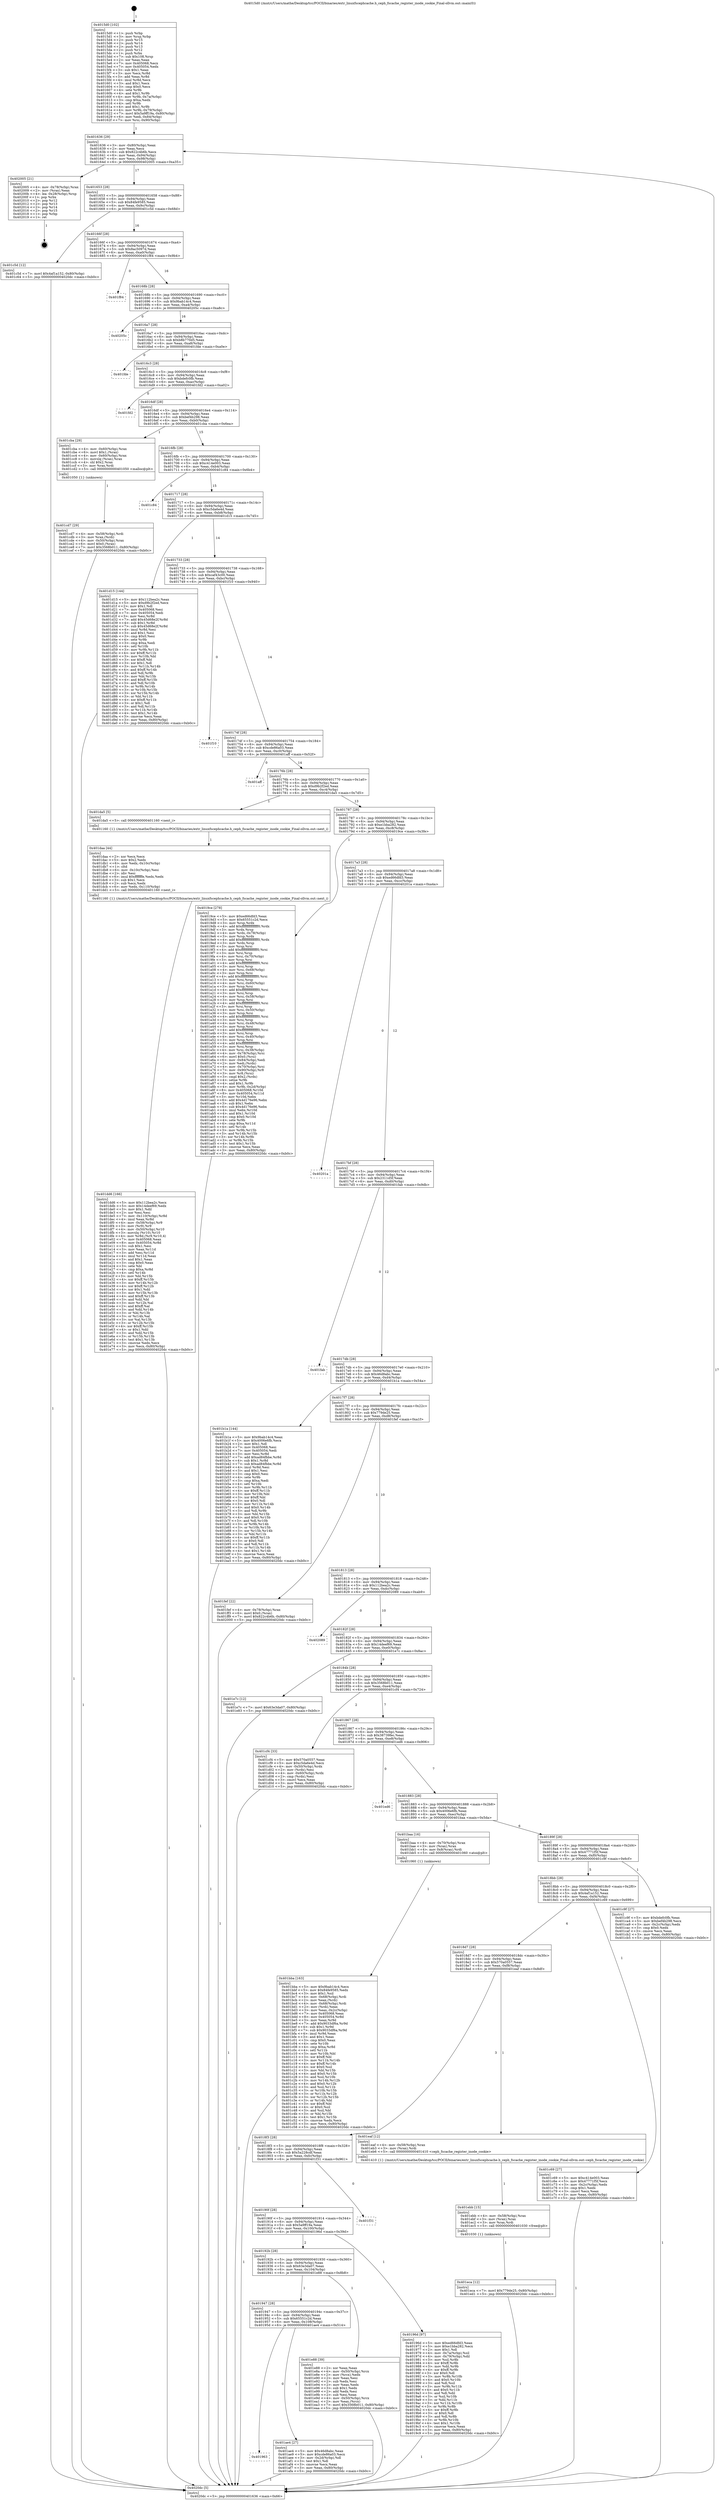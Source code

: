 digraph "0x4015d0" {
  label = "0x4015d0 (/mnt/c/Users/mathe/Desktop/tcc/POCII/binaries/extr_linuxfscephcache.h_ceph_fscache_register_inode_cookie_Final-ollvm.out::main(0))"
  labelloc = "t"
  node[shape=record]

  Entry [label="",width=0.3,height=0.3,shape=circle,fillcolor=black,style=filled]
  "0x401636" [label="{
     0x401636 [29]\l
     | [instrs]\l
     &nbsp;&nbsp;0x401636 \<+3\>: mov -0x80(%rbp),%eax\l
     &nbsp;&nbsp;0x401639 \<+2\>: mov %eax,%ecx\l
     &nbsp;&nbsp;0x40163b \<+6\>: sub $0x822c4b6b,%ecx\l
     &nbsp;&nbsp;0x401641 \<+6\>: mov %eax,-0x94(%rbp)\l
     &nbsp;&nbsp;0x401647 \<+6\>: mov %ecx,-0x98(%rbp)\l
     &nbsp;&nbsp;0x40164d \<+6\>: je 0000000000402005 \<main+0xa35\>\l
  }"]
  "0x402005" [label="{
     0x402005 [21]\l
     | [instrs]\l
     &nbsp;&nbsp;0x402005 \<+4\>: mov -0x78(%rbp),%rax\l
     &nbsp;&nbsp;0x402009 \<+2\>: mov (%rax),%eax\l
     &nbsp;&nbsp;0x40200b \<+4\>: lea -0x28(%rbp),%rsp\l
     &nbsp;&nbsp;0x40200f \<+1\>: pop %rbx\l
     &nbsp;&nbsp;0x402010 \<+2\>: pop %r12\l
     &nbsp;&nbsp;0x402012 \<+2\>: pop %r13\l
     &nbsp;&nbsp;0x402014 \<+2\>: pop %r14\l
     &nbsp;&nbsp;0x402016 \<+2\>: pop %r15\l
     &nbsp;&nbsp;0x402018 \<+1\>: pop %rbp\l
     &nbsp;&nbsp;0x402019 \<+1\>: ret\l
  }"]
  "0x401653" [label="{
     0x401653 [28]\l
     | [instrs]\l
     &nbsp;&nbsp;0x401653 \<+5\>: jmp 0000000000401658 \<main+0x88\>\l
     &nbsp;&nbsp;0x401658 \<+6\>: mov -0x94(%rbp),%eax\l
     &nbsp;&nbsp;0x40165e \<+5\>: sub $0x84fe9585,%eax\l
     &nbsp;&nbsp;0x401663 \<+6\>: mov %eax,-0x9c(%rbp)\l
     &nbsp;&nbsp;0x401669 \<+6\>: je 0000000000401c5d \<main+0x68d\>\l
  }"]
  Exit [label="",width=0.3,height=0.3,shape=circle,fillcolor=black,style=filled,peripheries=2]
  "0x401c5d" [label="{
     0x401c5d [12]\l
     | [instrs]\l
     &nbsp;&nbsp;0x401c5d \<+7\>: movl $0x4af1a152,-0x80(%rbp)\l
     &nbsp;&nbsp;0x401c64 \<+5\>: jmp 00000000004020dc \<main+0xb0c\>\l
  }"]
  "0x40166f" [label="{
     0x40166f [28]\l
     | [instrs]\l
     &nbsp;&nbsp;0x40166f \<+5\>: jmp 0000000000401674 \<main+0xa4\>\l
     &nbsp;&nbsp;0x401674 \<+6\>: mov -0x94(%rbp),%eax\l
     &nbsp;&nbsp;0x40167a \<+5\>: sub $0x8ac5097d,%eax\l
     &nbsp;&nbsp;0x40167f \<+6\>: mov %eax,-0xa0(%rbp)\l
     &nbsp;&nbsp;0x401685 \<+6\>: je 0000000000401f84 \<main+0x9b4\>\l
  }"]
  "0x401eca" [label="{
     0x401eca [12]\l
     | [instrs]\l
     &nbsp;&nbsp;0x401eca \<+7\>: movl $0x779de25,-0x80(%rbp)\l
     &nbsp;&nbsp;0x401ed1 \<+5\>: jmp 00000000004020dc \<main+0xb0c\>\l
  }"]
  "0x401f84" [label="{
     0x401f84\l
  }", style=dashed]
  "0x40168b" [label="{
     0x40168b [28]\l
     | [instrs]\l
     &nbsp;&nbsp;0x40168b \<+5\>: jmp 0000000000401690 \<main+0xc0\>\l
     &nbsp;&nbsp;0x401690 \<+6\>: mov -0x94(%rbp),%eax\l
     &nbsp;&nbsp;0x401696 \<+5\>: sub $0x9bab14c4,%eax\l
     &nbsp;&nbsp;0x40169b \<+6\>: mov %eax,-0xa4(%rbp)\l
     &nbsp;&nbsp;0x4016a1 \<+6\>: je 000000000040205c \<main+0xa8c\>\l
  }"]
  "0x401ebb" [label="{
     0x401ebb [15]\l
     | [instrs]\l
     &nbsp;&nbsp;0x401ebb \<+4\>: mov -0x58(%rbp),%rax\l
     &nbsp;&nbsp;0x401ebf \<+3\>: mov (%rax),%rax\l
     &nbsp;&nbsp;0x401ec2 \<+3\>: mov %rax,%rdi\l
     &nbsp;&nbsp;0x401ec5 \<+5\>: call 0000000000401030 \<free@plt\>\l
     | [calls]\l
     &nbsp;&nbsp;0x401030 \{1\} (unknown)\l
  }"]
  "0x40205c" [label="{
     0x40205c\l
  }", style=dashed]
  "0x4016a7" [label="{
     0x4016a7 [28]\l
     | [instrs]\l
     &nbsp;&nbsp;0x4016a7 \<+5\>: jmp 00000000004016ac \<main+0xdc\>\l
     &nbsp;&nbsp;0x4016ac \<+6\>: mov -0x94(%rbp),%eax\l
     &nbsp;&nbsp;0x4016b2 \<+5\>: sub $0xb8b770d5,%eax\l
     &nbsp;&nbsp;0x4016b7 \<+6\>: mov %eax,-0xa8(%rbp)\l
     &nbsp;&nbsp;0x4016bd \<+6\>: je 0000000000401fde \<main+0xa0e\>\l
  }"]
  "0x401dd6" [label="{
     0x401dd6 [166]\l
     | [instrs]\l
     &nbsp;&nbsp;0x401dd6 \<+5\>: mov $0x112bea2c,%ecx\l
     &nbsp;&nbsp;0x401ddb \<+5\>: mov $0x14deef69,%edx\l
     &nbsp;&nbsp;0x401de0 \<+3\>: mov $0x1,%dil\l
     &nbsp;&nbsp;0x401de3 \<+2\>: xor %esi,%esi\l
     &nbsp;&nbsp;0x401de5 \<+7\>: mov -0x110(%rbp),%r8d\l
     &nbsp;&nbsp;0x401dec \<+4\>: imul %eax,%r8d\l
     &nbsp;&nbsp;0x401df0 \<+4\>: mov -0x58(%rbp),%r9\l
     &nbsp;&nbsp;0x401df4 \<+3\>: mov (%r9),%r9\l
     &nbsp;&nbsp;0x401df7 \<+4\>: mov -0x50(%rbp),%r10\l
     &nbsp;&nbsp;0x401dfb \<+3\>: movslq (%r10),%r10\l
     &nbsp;&nbsp;0x401dfe \<+4\>: mov %r8d,(%r9,%r10,4)\l
     &nbsp;&nbsp;0x401e02 \<+7\>: mov 0x405068,%eax\l
     &nbsp;&nbsp;0x401e09 \<+8\>: mov 0x405054,%r8d\l
     &nbsp;&nbsp;0x401e11 \<+3\>: sub $0x1,%esi\l
     &nbsp;&nbsp;0x401e14 \<+3\>: mov %eax,%r11d\l
     &nbsp;&nbsp;0x401e17 \<+3\>: add %esi,%r11d\l
     &nbsp;&nbsp;0x401e1a \<+4\>: imul %r11d,%eax\l
     &nbsp;&nbsp;0x401e1e \<+3\>: and $0x1,%eax\l
     &nbsp;&nbsp;0x401e21 \<+3\>: cmp $0x0,%eax\l
     &nbsp;&nbsp;0x401e24 \<+3\>: sete %bl\l
     &nbsp;&nbsp;0x401e27 \<+4\>: cmp $0xa,%r8d\l
     &nbsp;&nbsp;0x401e2b \<+4\>: setl %r14b\l
     &nbsp;&nbsp;0x401e2f \<+3\>: mov %bl,%r15b\l
     &nbsp;&nbsp;0x401e32 \<+4\>: xor $0xff,%r15b\l
     &nbsp;&nbsp;0x401e36 \<+3\>: mov %r14b,%r12b\l
     &nbsp;&nbsp;0x401e39 \<+4\>: xor $0xff,%r12b\l
     &nbsp;&nbsp;0x401e3d \<+4\>: xor $0x1,%dil\l
     &nbsp;&nbsp;0x401e41 \<+3\>: mov %r15b,%r13b\l
     &nbsp;&nbsp;0x401e44 \<+4\>: and $0xff,%r13b\l
     &nbsp;&nbsp;0x401e48 \<+3\>: and %dil,%bl\l
     &nbsp;&nbsp;0x401e4b \<+3\>: mov %r12b,%al\l
     &nbsp;&nbsp;0x401e4e \<+2\>: and $0xff,%al\l
     &nbsp;&nbsp;0x401e50 \<+3\>: and %dil,%r14b\l
     &nbsp;&nbsp;0x401e53 \<+3\>: or %bl,%r13b\l
     &nbsp;&nbsp;0x401e56 \<+3\>: or %r14b,%al\l
     &nbsp;&nbsp;0x401e59 \<+3\>: xor %al,%r13b\l
     &nbsp;&nbsp;0x401e5c \<+3\>: or %r12b,%r15b\l
     &nbsp;&nbsp;0x401e5f \<+4\>: xor $0xff,%r15b\l
     &nbsp;&nbsp;0x401e63 \<+4\>: or $0x1,%dil\l
     &nbsp;&nbsp;0x401e67 \<+3\>: and %dil,%r15b\l
     &nbsp;&nbsp;0x401e6a \<+3\>: or %r15b,%r13b\l
     &nbsp;&nbsp;0x401e6d \<+4\>: test $0x1,%r13b\l
     &nbsp;&nbsp;0x401e71 \<+3\>: cmovne %edx,%ecx\l
     &nbsp;&nbsp;0x401e74 \<+3\>: mov %ecx,-0x80(%rbp)\l
     &nbsp;&nbsp;0x401e77 \<+5\>: jmp 00000000004020dc \<main+0xb0c\>\l
  }"]
  "0x401fde" [label="{
     0x401fde\l
  }", style=dashed]
  "0x4016c3" [label="{
     0x4016c3 [28]\l
     | [instrs]\l
     &nbsp;&nbsp;0x4016c3 \<+5\>: jmp 00000000004016c8 \<main+0xf8\>\l
     &nbsp;&nbsp;0x4016c8 \<+6\>: mov -0x94(%rbp),%eax\l
     &nbsp;&nbsp;0x4016ce \<+5\>: sub $0xbdefc0fb,%eax\l
     &nbsp;&nbsp;0x4016d3 \<+6\>: mov %eax,-0xac(%rbp)\l
     &nbsp;&nbsp;0x4016d9 \<+6\>: je 0000000000401fd2 \<main+0xa02\>\l
  }"]
  "0x401daa" [label="{
     0x401daa [44]\l
     | [instrs]\l
     &nbsp;&nbsp;0x401daa \<+2\>: xor %ecx,%ecx\l
     &nbsp;&nbsp;0x401dac \<+5\>: mov $0x2,%edx\l
     &nbsp;&nbsp;0x401db1 \<+6\>: mov %edx,-0x10c(%rbp)\l
     &nbsp;&nbsp;0x401db7 \<+1\>: cltd\l
     &nbsp;&nbsp;0x401db8 \<+6\>: mov -0x10c(%rbp),%esi\l
     &nbsp;&nbsp;0x401dbe \<+2\>: idiv %esi\l
     &nbsp;&nbsp;0x401dc0 \<+6\>: imul $0xfffffffe,%edx,%edx\l
     &nbsp;&nbsp;0x401dc6 \<+3\>: sub $0x1,%ecx\l
     &nbsp;&nbsp;0x401dc9 \<+2\>: sub %ecx,%edx\l
     &nbsp;&nbsp;0x401dcb \<+6\>: mov %edx,-0x110(%rbp)\l
     &nbsp;&nbsp;0x401dd1 \<+5\>: call 0000000000401160 \<next_i\>\l
     | [calls]\l
     &nbsp;&nbsp;0x401160 \{1\} (/mnt/c/Users/mathe/Desktop/tcc/POCII/binaries/extr_linuxfscephcache.h_ceph_fscache_register_inode_cookie_Final-ollvm.out::next_i)\l
  }"]
  "0x401fd2" [label="{
     0x401fd2\l
  }", style=dashed]
  "0x4016df" [label="{
     0x4016df [28]\l
     | [instrs]\l
     &nbsp;&nbsp;0x4016df \<+5\>: jmp 00000000004016e4 \<main+0x114\>\l
     &nbsp;&nbsp;0x4016e4 \<+6\>: mov -0x94(%rbp),%eax\l
     &nbsp;&nbsp;0x4016ea \<+5\>: sub $0xbef4b298,%eax\l
     &nbsp;&nbsp;0x4016ef \<+6\>: mov %eax,-0xb0(%rbp)\l
     &nbsp;&nbsp;0x4016f5 \<+6\>: je 0000000000401cba \<main+0x6ea\>\l
  }"]
  "0x401cd7" [label="{
     0x401cd7 [29]\l
     | [instrs]\l
     &nbsp;&nbsp;0x401cd7 \<+4\>: mov -0x58(%rbp),%rdi\l
     &nbsp;&nbsp;0x401cdb \<+3\>: mov %rax,(%rdi)\l
     &nbsp;&nbsp;0x401cde \<+4\>: mov -0x50(%rbp),%rax\l
     &nbsp;&nbsp;0x401ce2 \<+6\>: movl $0x0,(%rax)\l
     &nbsp;&nbsp;0x401ce8 \<+7\>: movl $0x3568b011,-0x80(%rbp)\l
     &nbsp;&nbsp;0x401cef \<+5\>: jmp 00000000004020dc \<main+0xb0c\>\l
  }"]
  "0x401cba" [label="{
     0x401cba [29]\l
     | [instrs]\l
     &nbsp;&nbsp;0x401cba \<+4\>: mov -0x60(%rbp),%rax\l
     &nbsp;&nbsp;0x401cbe \<+6\>: movl $0x1,(%rax)\l
     &nbsp;&nbsp;0x401cc4 \<+4\>: mov -0x60(%rbp),%rax\l
     &nbsp;&nbsp;0x401cc8 \<+3\>: movslq (%rax),%rax\l
     &nbsp;&nbsp;0x401ccb \<+4\>: shl $0x2,%rax\l
     &nbsp;&nbsp;0x401ccf \<+3\>: mov %rax,%rdi\l
     &nbsp;&nbsp;0x401cd2 \<+5\>: call 0000000000401050 \<malloc@plt\>\l
     | [calls]\l
     &nbsp;&nbsp;0x401050 \{1\} (unknown)\l
  }"]
  "0x4016fb" [label="{
     0x4016fb [28]\l
     | [instrs]\l
     &nbsp;&nbsp;0x4016fb \<+5\>: jmp 0000000000401700 \<main+0x130\>\l
     &nbsp;&nbsp;0x401700 \<+6\>: mov -0x94(%rbp),%eax\l
     &nbsp;&nbsp;0x401706 \<+5\>: sub $0xc414e003,%eax\l
     &nbsp;&nbsp;0x40170b \<+6\>: mov %eax,-0xb4(%rbp)\l
     &nbsp;&nbsp;0x401711 \<+6\>: je 0000000000401c84 \<main+0x6b4\>\l
  }"]
  "0x401bba" [label="{
     0x401bba [163]\l
     | [instrs]\l
     &nbsp;&nbsp;0x401bba \<+5\>: mov $0x9bab14c4,%ecx\l
     &nbsp;&nbsp;0x401bbf \<+5\>: mov $0x84fe9585,%edx\l
     &nbsp;&nbsp;0x401bc4 \<+3\>: mov $0x1,%sil\l
     &nbsp;&nbsp;0x401bc7 \<+4\>: mov -0x68(%rbp),%rdi\l
     &nbsp;&nbsp;0x401bcb \<+2\>: mov %eax,(%rdi)\l
     &nbsp;&nbsp;0x401bcd \<+4\>: mov -0x68(%rbp),%rdi\l
     &nbsp;&nbsp;0x401bd1 \<+2\>: mov (%rdi),%eax\l
     &nbsp;&nbsp;0x401bd3 \<+3\>: mov %eax,-0x2c(%rbp)\l
     &nbsp;&nbsp;0x401bd6 \<+7\>: mov 0x405068,%eax\l
     &nbsp;&nbsp;0x401bdd \<+8\>: mov 0x405054,%r8d\l
     &nbsp;&nbsp;0x401be5 \<+3\>: mov %eax,%r9d\l
     &nbsp;&nbsp;0x401be8 \<+7\>: add $0x9033df6a,%r9d\l
     &nbsp;&nbsp;0x401bef \<+4\>: sub $0x1,%r9d\l
     &nbsp;&nbsp;0x401bf3 \<+7\>: sub $0x9033df6a,%r9d\l
     &nbsp;&nbsp;0x401bfa \<+4\>: imul %r9d,%eax\l
     &nbsp;&nbsp;0x401bfe \<+3\>: and $0x1,%eax\l
     &nbsp;&nbsp;0x401c01 \<+3\>: cmp $0x0,%eax\l
     &nbsp;&nbsp;0x401c04 \<+4\>: sete %r10b\l
     &nbsp;&nbsp;0x401c08 \<+4\>: cmp $0xa,%r8d\l
     &nbsp;&nbsp;0x401c0c \<+4\>: setl %r11b\l
     &nbsp;&nbsp;0x401c10 \<+3\>: mov %r10b,%bl\l
     &nbsp;&nbsp;0x401c13 \<+3\>: xor $0xff,%bl\l
     &nbsp;&nbsp;0x401c16 \<+3\>: mov %r11b,%r14b\l
     &nbsp;&nbsp;0x401c19 \<+4\>: xor $0xff,%r14b\l
     &nbsp;&nbsp;0x401c1d \<+4\>: xor $0x0,%sil\l
     &nbsp;&nbsp;0x401c21 \<+3\>: mov %bl,%r15b\l
     &nbsp;&nbsp;0x401c24 \<+4\>: and $0x0,%r15b\l
     &nbsp;&nbsp;0x401c28 \<+3\>: and %sil,%r10b\l
     &nbsp;&nbsp;0x401c2b \<+3\>: mov %r14b,%r12b\l
     &nbsp;&nbsp;0x401c2e \<+4\>: and $0x0,%r12b\l
     &nbsp;&nbsp;0x401c32 \<+3\>: and %sil,%r11b\l
     &nbsp;&nbsp;0x401c35 \<+3\>: or %r10b,%r15b\l
     &nbsp;&nbsp;0x401c38 \<+3\>: or %r11b,%r12b\l
     &nbsp;&nbsp;0x401c3b \<+3\>: xor %r12b,%r15b\l
     &nbsp;&nbsp;0x401c3e \<+3\>: or %r14b,%bl\l
     &nbsp;&nbsp;0x401c41 \<+3\>: xor $0xff,%bl\l
     &nbsp;&nbsp;0x401c44 \<+4\>: or $0x0,%sil\l
     &nbsp;&nbsp;0x401c48 \<+3\>: and %sil,%bl\l
     &nbsp;&nbsp;0x401c4b \<+3\>: or %bl,%r15b\l
     &nbsp;&nbsp;0x401c4e \<+4\>: test $0x1,%r15b\l
     &nbsp;&nbsp;0x401c52 \<+3\>: cmovne %edx,%ecx\l
     &nbsp;&nbsp;0x401c55 \<+3\>: mov %ecx,-0x80(%rbp)\l
     &nbsp;&nbsp;0x401c58 \<+5\>: jmp 00000000004020dc \<main+0xb0c\>\l
  }"]
  "0x401c84" [label="{
     0x401c84\l
  }", style=dashed]
  "0x401717" [label="{
     0x401717 [28]\l
     | [instrs]\l
     &nbsp;&nbsp;0x401717 \<+5\>: jmp 000000000040171c \<main+0x14c\>\l
     &nbsp;&nbsp;0x40171c \<+6\>: mov -0x94(%rbp),%eax\l
     &nbsp;&nbsp;0x401722 \<+5\>: sub $0xc5da6e4d,%eax\l
     &nbsp;&nbsp;0x401727 \<+6\>: mov %eax,-0xb8(%rbp)\l
     &nbsp;&nbsp;0x40172d \<+6\>: je 0000000000401d15 \<main+0x745\>\l
  }"]
  "0x401963" [label="{
     0x401963\l
  }", style=dashed]
  "0x401d15" [label="{
     0x401d15 [144]\l
     | [instrs]\l
     &nbsp;&nbsp;0x401d15 \<+5\>: mov $0x112bea2c,%eax\l
     &nbsp;&nbsp;0x401d1a \<+5\>: mov $0xd9b2f2ed,%ecx\l
     &nbsp;&nbsp;0x401d1f \<+2\>: mov $0x1,%dl\l
     &nbsp;&nbsp;0x401d21 \<+7\>: mov 0x405068,%esi\l
     &nbsp;&nbsp;0x401d28 \<+7\>: mov 0x405054,%edi\l
     &nbsp;&nbsp;0x401d2f \<+3\>: mov %esi,%r8d\l
     &nbsp;&nbsp;0x401d32 \<+7\>: add $0x45d68e2f,%r8d\l
     &nbsp;&nbsp;0x401d39 \<+4\>: sub $0x1,%r8d\l
     &nbsp;&nbsp;0x401d3d \<+7\>: sub $0x45d68e2f,%r8d\l
     &nbsp;&nbsp;0x401d44 \<+4\>: imul %r8d,%esi\l
     &nbsp;&nbsp;0x401d48 \<+3\>: and $0x1,%esi\l
     &nbsp;&nbsp;0x401d4b \<+3\>: cmp $0x0,%esi\l
     &nbsp;&nbsp;0x401d4e \<+4\>: sete %r9b\l
     &nbsp;&nbsp;0x401d52 \<+3\>: cmp $0xa,%edi\l
     &nbsp;&nbsp;0x401d55 \<+4\>: setl %r10b\l
     &nbsp;&nbsp;0x401d59 \<+3\>: mov %r9b,%r11b\l
     &nbsp;&nbsp;0x401d5c \<+4\>: xor $0xff,%r11b\l
     &nbsp;&nbsp;0x401d60 \<+3\>: mov %r10b,%bl\l
     &nbsp;&nbsp;0x401d63 \<+3\>: xor $0xff,%bl\l
     &nbsp;&nbsp;0x401d66 \<+3\>: xor $0x1,%dl\l
     &nbsp;&nbsp;0x401d69 \<+3\>: mov %r11b,%r14b\l
     &nbsp;&nbsp;0x401d6c \<+4\>: and $0xff,%r14b\l
     &nbsp;&nbsp;0x401d70 \<+3\>: and %dl,%r9b\l
     &nbsp;&nbsp;0x401d73 \<+3\>: mov %bl,%r15b\l
     &nbsp;&nbsp;0x401d76 \<+4\>: and $0xff,%r15b\l
     &nbsp;&nbsp;0x401d7a \<+3\>: and %dl,%r10b\l
     &nbsp;&nbsp;0x401d7d \<+3\>: or %r9b,%r14b\l
     &nbsp;&nbsp;0x401d80 \<+3\>: or %r10b,%r15b\l
     &nbsp;&nbsp;0x401d83 \<+3\>: xor %r15b,%r14b\l
     &nbsp;&nbsp;0x401d86 \<+3\>: or %bl,%r11b\l
     &nbsp;&nbsp;0x401d89 \<+4\>: xor $0xff,%r11b\l
     &nbsp;&nbsp;0x401d8d \<+3\>: or $0x1,%dl\l
     &nbsp;&nbsp;0x401d90 \<+3\>: and %dl,%r11b\l
     &nbsp;&nbsp;0x401d93 \<+3\>: or %r11b,%r14b\l
     &nbsp;&nbsp;0x401d96 \<+4\>: test $0x1,%r14b\l
     &nbsp;&nbsp;0x401d9a \<+3\>: cmovne %ecx,%eax\l
     &nbsp;&nbsp;0x401d9d \<+3\>: mov %eax,-0x80(%rbp)\l
     &nbsp;&nbsp;0x401da0 \<+5\>: jmp 00000000004020dc \<main+0xb0c\>\l
  }"]
  "0x401733" [label="{
     0x401733 [28]\l
     | [instrs]\l
     &nbsp;&nbsp;0x401733 \<+5\>: jmp 0000000000401738 \<main+0x168\>\l
     &nbsp;&nbsp;0x401738 \<+6\>: mov -0x94(%rbp),%eax\l
     &nbsp;&nbsp;0x40173e \<+5\>: sub $0xcaf43c00,%eax\l
     &nbsp;&nbsp;0x401743 \<+6\>: mov %eax,-0xbc(%rbp)\l
     &nbsp;&nbsp;0x401749 \<+6\>: je 0000000000401f10 \<main+0x940\>\l
  }"]
  "0x401ae4" [label="{
     0x401ae4 [27]\l
     | [instrs]\l
     &nbsp;&nbsp;0x401ae4 \<+5\>: mov $0x46d8abc,%eax\l
     &nbsp;&nbsp;0x401ae9 \<+5\>: mov $0xcde86a03,%ecx\l
     &nbsp;&nbsp;0x401aee \<+3\>: mov -0x2d(%rbp),%dl\l
     &nbsp;&nbsp;0x401af1 \<+3\>: test $0x1,%dl\l
     &nbsp;&nbsp;0x401af4 \<+3\>: cmovne %ecx,%eax\l
     &nbsp;&nbsp;0x401af7 \<+3\>: mov %eax,-0x80(%rbp)\l
     &nbsp;&nbsp;0x401afa \<+5\>: jmp 00000000004020dc \<main+0xb0c\>\l
  }"]
  "0x401f10" [label="{
     0x401f10\l
  }", style=dashed]
  "0x40174f" [label="{
     0x40174f [28]\l
     | [instrs]\l
     &nbsp;&nbsp;0x40174f \<+5\>: jmp 0000000000401754 \<main+0x184\>\l
     &nbsp;&nbsp;0x401754 \<+6\>: mov -0x94(%rbp),%eax\l
     &nbsp;&nbsp;0x40175a \<+5\>: sub $0xcde86a03,%eax\l
     &nbsp;&nbsp;0x40175f \<+6\>: mov %eax,-0xc0(%rbp)\l
     &nbsp;&nbsp;0x401765 \<+6\>: je 0000000000401aff \<main+0x52f\>\l
  }"]
  "0x401947" [label="{
     0x401947 [28]\l
     | [instrs]\l
     &nbsp;&nbsp;0x401947 \<+5\>: jmp 000000000040194c \<main+0x37c\>\l
     &nbsp;&nbsp;0x40194c \<+6\>: mov -0x94(%rbp),%eax\l
     &nbsp;&nbsp;0x401952 \<+5\>: sub $0x65551c2d,%eax\l
     &nbsp;&nbsp;0x401957 \<+6\>: mov %eax,-0x108(%rbp)\l
     &nbsp;&nbsp;0x40195d \<+6\>: je 0000000000401ae4 \<main+0x514\>\l
  }"]
  "0x401aff" [label="{
     0x401aff\l
  }", style=dashed]
  "0x40176b" [label="{
     0x40176b [28]\l
     | [instrs]\l
     &nbsp;&nbsp;0x40176b \<+5\>: jmp 0000000000401770 \<main+0x1a0\>\l
     &nbsp;&nbsp;0x401770 \<+6\>: mov -0x94(%rbp),%eax\l
     &nbsp;&nbsp;0x401776 \<+5\>: sub $0xd9b2f2ed,%eax\l
     &nbsp;&nbsp;0x40177b \<+6\>: mov %eax,-0xc4(%rbp)\l
     &nbsp;&nbsp;0x401781 \<+6\>: je 0000000000401da5 \<main+0x7d5\>\l
  }"]
  "0x401e88" [label="{
     0x401e88 [39]\l
     | [instrs]\l
     &nbsp;&nbsp;0x401e88 \<+2\>: xor %eax,%eax\l
     &nbsp;&nbsp;0x401e8a \<+4\>: mov -0x50(%rbp),%rcx\l
     &nbsp;&nbsp;0x401e8e \<+2\>: mov (%rcx),%edx\l
     &nbsp;&nbsp;0x401e90 \<+2\>: mov %eax,%esi\l
     &nbsp;&nbsp;0x401e92 \<+2\>: sub %edx,%esi\l
     &nbsp;&nbsp;0x401e94 \<+2\>: mov %eax,%edx\l
     &nbsp;&nbsp;0x401e96 \<+3\>: sub $0x1,%edx\l
     &nbsp;&nbsp;0x401e99 \<+2\>: add %edx,%esi\l
     &nbsp;&nbsp;0x401e9b \<+2\>: sub %esi,%eax\l
     &nbsp;&nbsp;0x401e9d \<+4\>: mov -0x50(%rbp),%rcx\l
     &nbsp;&nbsp;0x401ea1 \<+2\>: mov %eax,(%rcx)\l
     &nbsp;&nbsp;0x401ea3 \<+7\>: movl $0x3568b011,-0x80(%rbp)\l
     &nbsp;&nbsp;0x401eaa \<+5\>: jmp 00000000004020dc \<main+0xb0c\>\l
  }"]
  "0x401da5" [label="{
     0x401da5 [5]\l
     | [instrs]\l
     &nbsp;&nbsp;0x401da5 \<+5\>: call 0000000000401160 \<next_i\>\l
     | [calls]\l
     &nbsp;&nbsp;0x401160 \{1\} (/mnt/c/Users/mathe/Desktop/tcc/POCII/binaries/extr_linuxfscephcache.h_ceph_fscache_register_inode_cookie_Final-ollvm.out::next_i)\l
  }"]
  "0x401787" [label="{
     0x401787 [28]\l
     | [instrs]\l
     &nbsp;&nbsp;0x401787 \<+5\>: jmp 000000000040178c \<main+0x1bc\>\l
     &nbsp;&nbsp;0x40178c \<+6\>: mov -0x94(%rbp),%eax\l
     &nbsp;&nbsp;0x401792 \<+5\>: sub $0xe1bba282,%eax\l
     &nbsp;&nbsp;0x401797 \<+6\>: mov %eax,-0xc8(%rbp)\l
     &nbsp;&nbsp;0x40179d \<+6\>: je 00000000004019ce \<main+0x3fe\>\l
  }"]
  "0x4015d0" [label="{
     0x4015d0 [102]\l
     | [instrs]\l
     &nbsp;&nbsp;0x4015d0 \<+1\>: push %rbp\l
     &nbsp;&nbsp;0x4015d1 \<+3\>: mov %rsp,%rbp\l
     &nbsp;&nbsp;0x4015d4 \<+2\>: push %r15\l
     &nbsp;&nbsp;0x4015d6 \<+2\>: push %r14\l
     &nbsp;&nbsp;0x4015d8 \<+2\>: push %r13\l
     &nbsp;&nbsp;0x4015da \<+2\>: push %r12\l
     &nbsp;&nbsp;0x4015dc \<+1\>: push %rbx\l
     &nbsp;&nbsp;0x4015dd \<+7\>: sub $0x108,%rsp\l
     &nbsp;&nbsp;0x4015e4 \<+2\>: xor %eax,%eax\l
     &nbsp;&nbsp;0x4015e6 \<+7\>: mov 0x405068,%ecx\l
     &nbsp;&nbsp;0x4015ed \<+7\>: mov 0x405054,%edx\l
     &nbsp;&nbsp;0x4015f4 \<+3\>: sub $0x1,%eax\l
     &nbsp;&nbsp;0x4015f7 \<+3\>: mov %ecx,%r8d\l
     &nbsp;&nbsp;0x4015fa \<+3\>: add %eax,%r8d\l
     &nbsp;&nbsp;0x4015fd \<+4\>: imul %r8d,%ecx\l
     &nbsp;&nbsp;0x401601 \<+3\>: and $0x1,%ecx\l
     &nbsp;&nbsp;0x401604 \<+3\>: cmp $0x0,%ecx\l
     &nbsp;&nbsp;0x401607 \<+4\>: sete %r9b\l
     &nbsp;&nbsp;0x40160b \<+4\>: and $0x1,%r9b\l
     &nbsp;&nbsp;0x40160f \<+4\>: mov %r9b,-0x7a(%rbp)\l
     &nbsp;&nbsp;0x401613 \<+3\>: cmp $0xa,%edx\l
     &nbsp;&nbsp;0x401616 \<+4\>: setl %r9b\l
     &nbsp;&nbsp;0x40161a \<+4\>: and $0x1,%r9b\l
     &nbsp;&nbsp;0x40161e \<+4\>: mov %r9b,-0x79(%rbp)\l
     &nbsp;&nbsp;0x401622 \<+7\>: movl $0x5a9ff19a,-0x80(%rbp)\l
     &nbsp;&nbsp;0x401629 \<+6\>: mov %edi,-0x84(%rbp)\l
     &nbsp;&nbsp;0x40162f \<+7\>: mov %rsi,-0x90(%rbp)\l
  }"]
  "0x4019ce" [label="{
     0x4019ce [278]\l
     | [instrs]\l
     &nbsp;&nbsp;0x4019ce \<+5\>: mov $0xed66dfd3,%eax\l
     &nbsp;&nbsp;0x4019d3 \<+5\>: mov $0x65551c2d,%ecx\l
     &nbsp;&nbsp;0x4019d8 \<+3\>: mov %rsp,%rdx\l
     &nbsp;&nbsp;0x4019db \<+4\>: add $0xfffffffffffffff0,%rdx\l
     &nbsp;&nbsp;0x4019df \<+3\>: mov %rdx,%rsp\l
     &nbsp;&nbsp;0x4019e2 \<+4\>: mov %rdx,-0x78(%rbp)\l
     &nbsp;&nbsp;0x4019e6 \<+3\>: mov %rsp,%rdx\l
     &nbsp;&nbsp;0x4019e9 \<+4\>: add $0xfffffffffffffff0,%rdx\l
     &nbsp;&nbsp;0x4019ed \<+3\>: mov %rdx,%rsp\l
     &nbsp;&nbsp;0x4019f0 \<+3\>: mov %rsp,%rsi\l
     &nbsp;&nbsp;0x4019f3 \<+4\>: add $0xfffffffffffffff0,%rsi\l
     &nbsp;&nbsp;0x4019f7 \<+3\>: mov %rsi,%rsp\l
     &nbsp;&nbsp;0x4019fa \<+4\>: mov %rsi,-0x70(%rbp)\l
     &nbsp;&nbsp;0x4019fe \<+3\>: mov %rsp,%rsi\l
     &nbsp;&nbsp;0x401a01 \<+4\>: add $0xfffffffffffffff0,%rsi\l
     &nbsp;&nbsp;0x401a05 \<+3\>: mov %rsi,%rsp\l
     &nbsp;&nbsp;0x401a08 \<+4\>: mov %rsi,-0x68(%rbp)\l
     &nbsp;&nbsp;0x401a0c \<+3\>: mov %rsp,%rsi\l
     &nbsp;&nbsp;0x401a0f \<+4\>: add $0xfffffffffffffff0,%rsi\l
     &nbsp;&nbsp;0x401a13 \<+3\>: mov %rsi,%rsp\l
     &nbsp;&nbsp;0x401a16 \<+4\>: mov %rsi,-0x60(%rbp)\l
     &nbsp;&nbsp;0x401a1a \<+3\>: mov %rsp,%rsi\l
     &nbsp;&nbsp;0x401a1d \<+4\>: add $0xfffffffffffffff0,%rsi\l
     &nbsp;&nbsp;0x401a21 \<+3\>: mov %rsi,%rsp\l
     &nbsp;&nbsp;0x401a24 \<+4\>: mov %rsi,-0x58(%rbp)\l
     &nbsp;&nbsp;0x401a28 \<+3\>: mov %rsp,%rsi\l
     &nbsp;&nbsp;0x401a2b \<+4\>: add $0xfffffffffffffff0,%rsi\l
     &nbsp;&nbsp;0x401a2f \<+3\>: mov %rsi,%rsp\l
     &nbsp;&nbsp;0x401a32 \<+4\>: mov %rsi,-0x50(%rbp)\l
     &nbsp;&nbsp;0x401a36 \<+3\>: mov %rsp,%rsi\l
     &nbsp;&nbsp;0x401a39 \<+4\>: add $0xfffffffffffffff0,%rsi\l
     &nbsp;&nbsp;0x401a3d \<+3\>: mov %rsi,%rsp\l
     &nbsp;&nbsp;0x401a40 \<+4\>: mov %rsi,-0x48(%rbp)\l
     &nbsp;&nbsp;0x401a44 \<+3\>: mov %rsp,%rsi\l
     &nbsp;&nbsp;0x401a47 \<+4\>: add $0xfffffffffffffff0,%rsi\l
     &nbsp;&nbsp;0x401a4b \<+3\>: mov %rsi,%rsp\l
     &nbsp;&nbsp;0x401a4e \<+4\>: mov %rsi,-0x40(%rbp)\l
     &nbsp;&nbsp;0x401a52 \<+3\>: mov %rsp,%rsi\l
     &nbsp;&nbsp;0x401a55 \<+4\>: add $0xfffffffffffffff0,%rsi\l
     &nbsp;&nbsp;0x401a59 \<+3\>: mov %rsi,%rsp\l
     &nbsp;&nbsp;0x401a5c \<+4\>: mov %rsi,-0x38(%rbp)\l
     &nbsp;&nbsp;0x401a60 \<+4\>: mov -0x78(%rbp),%rsi\l
     &nbsp;&nbsp;0x401a64 \<+6\>: movl $0x0,(%rsi)\l
     &nbsp;&nbsp;0x401a6a \<+6\>: mov -0x84(%rbp),%edi\l
     &nbsp;&nbsp;0x401a70 \<+2\>: mov %edi,(%rdx)\l
     &nbsp;&nbsp;0x401a72 \<+4\>: mov -0x70(%rbp),%rsi\l
     &nbsp;&nbsp;0x401a76 \<+7\>: mov -0x90(%rbp),%r8\l
     &nbsp;&nbsp;0x401a7d \<+3\>: mov %r8,(%rsi)\l
     &nbsp;&nbsp;0x401a80 \<+3\>: cmpl $0x2,(%rdx)\l
     &nbsp;&nbsp;0x401a83 \<+4\>: setne %r9b\l
     &nbsp;&nbsp;0x401a87 \<+4\>: and $0x1,%r9b\l
     &nbsp;&nbsp;0x401a8b \<+4\>: mov %r9b,-0x2d(%rbp)\l
     &nbsp;&nbsp;0x401a8f \<+8\>: mov 0x405068,%r10d\l
     &nbsp;&nbsp;0x401a97 \<+8\>: mov 0x405054,%r11d\l
     &nbsp;&nbsp;0x401a9f \<+3\>: mov %r10d,%ebx\l
     &nbsp;&nbsp;0x401aa2 \<+6\>: add $0x4d176e96,%ebx\l
     &nbsp;&nbsp;0x401aa8 \<+3\>: sub $0x1,%ebx\l
     &nbsp;&nbsp;0x401aab \<+6\>: sub $0x4d176e96,%ebx\l
     &nbsp;&nbsp;0x401ab1 \<+4\>: imul %ebx,%r10d\l
     &nbsp;&nbsp;0x401ab5 \<+4\>: and $0x1,%r10d\l
     &nbsp;&nbsp;0x401ab9 \<+4\>: cmp $0x0,%r10d\l
     &nbsp;&nbsp;0x401abd \<+4\>: sete %r9b\l
     &nbsp;&nbsp;0x401ac1 \<+4\>: cmp $0xa,%r11d\l
     &nbsp;&nbsp;0x401ac5 \<+4\>: setl %r14b\l
     &nbsp;&nbsp;0x401ac9 \<+3\>: mov %r9b,%r15b\l
     &nbsp;&nbsp;0x401acc \<+3\>: and %r14b,%r15b\l
     &nbsp;&nbsp;0x401acf \<+3\>: xor %r14b,%r9b\l
     &nbsp;&nbsp;0x401ad2 \<+3\>: or %r9b,%r15b\l
     &nbsp;&nbsp;0x401ad5 \<+4\>: test $0x1,%r15b\l
     &nbsp;&nbsp;0x401ad9 \<+3\>: cmovne %ecx,%eax\l
     &nbsp;&nbsp;0x401adc \<+3\>: mov %eax,-0x80(%rbp)\l
     &nbsp;&nbsp;0x401adf \<+5\>: jmp 00000000004020dc \<main+0xb0c\>\l
  }"]
  "0x4017a3" [label="{
     0x4017a3 [28]\l
     | [instrs]\l
     &nbsp;&nbsp;0x4017a3 \<+5\>: jmp 00000000004017a8 \<main+0x1d8\>\l
     &nbsp;&nbsp;0x4017a8 \<+6\>: mov -0x94(%rbp),%eax\l
     &nbsp;&nbsp;0x4017ae \<+5\>: sub $0xed66dfd3,%eax\l
     &nbsp;&nbsp;0x4017b3 \<+6\>: mov %eax,-0xcc(%rbp)\l
     &nbsp;&nbsp;0x4017b9 \<+6\>: je 000000000040201a \<main+0xa4a\>\l
  }"]
  "0x4020dc" [label="{
     0x4020dc [5]\l
     | [instrs]\l
     &nbsp;&nbsp;0x4020dc \<+5\>: jmp 0000000000401636 \<main+0x66\>\l
  }"]
  "0x40201a" [label="{
     0x40201a\l
  }", style=dashed]
  "0x4017bf" [label="{
     0x4017bf [28]\l
     | [instrs]\l
     &nbsp;&nbsp;0x4017bf \<+5\>: jmp 00000000004017c4 \<main+0x1f4\>\l
     &nbsp;&nbsp;0x4017c4 \<+6\>: mov -0x94(%rbp),%eax\l
     &nbsp;&nbsp;0x4017ca \<+5\>: sub $0x2311d5f,%eax\l
     &nbsp;&nbsp;0x4017cf \<+6\>: mov %eax,-0xd0(%rbp)\l
     &nbsp;&nbsp;0x4017d5 \<+6\>: je 0000000000401fab \<main+0x9db\>\l
  }"]
  "0x40192b" [label="{
     0x40192b [28]\l
     | [instrs]\l
     &nbsp;&nbsp;0x40192b \<+5\>: jmp 0000000000401930 \<main+0x360\>\l
     &nbsp;&nbsp;0x401930 \<+6\>: mov -0x94(%rbp),%eax\l
     &nbsp;&nbsp;0x401936 \<+5\>: sub $0x63e3da07,%eax\l
     &nbsp;&nbsp;0x40193b \<+6\>: mov %eax,-0x104(%rbp)\l
     &nbsp;&nbsp;0x401941 \<+6\>: je 0000000000401e88 \<main+0x8b8\>\l
  }"]
  "0x401fab" [label="{
     0x401fab\l
  }", style=dashed]
  "0x4017db" [label="{
     0x4017db [28]\l
     | [instrs]\l
     &nbsp;&nbsp;0x4017db \<+5\>: jmp 00000000004017e0 \<main+0x210\>\l
     &nbsp;&nbsp;0x4017e0 \<+6\>: mov -0x94(%rbp),%eax\l
     &nbsp;&nbsp;0x4017e6 \<+5\>: sub $0x46d8abc,%eax\l
     &nbsp;&nbsp;0x4017eb \<+6\>: mov %eax,-0xd4(%rbp)\l
     &nbsp;&nbsp;0x4017f1 \<+6\>: je 0000000000401b1a \<main+0x54a\>\l
  }"]
  "0x40196d" [label="{
     0x40196d [97]\l
     | [instrs]\l
     &nbsp;&nbsp;0x40196d \<+5\>: mov $0xed66dfd3,%eax\l
     &nbsp;&nbsp;0x401972 \<+5\>: mov $0xe1bba282,%ecx\l
     &nbsp;&nbsp;0x401977 \<+2\>: mov $0x1,%dl\l
     &nbsp;&nbsp;0x401979 \<+4\>: mov -0x7a(%rbp),%sil\l
     &nbsp;&nbsp;0x40197d \<+4\>: mov -0x79(%rbp),%dil\l
     &nbsp;&nbsp;0x401981 \<+3\>: mov %sil,%r8b\l
     &nbsp;&nbsp;0x401984 \<+4\>: xor $0xff,%r8b\l
     &nbsp;&nbsp;0x401988 \<+3\>: mov %dil,%r9b\l
     &nbsp;&nbsp;0x40198b \<+4\>: xor $0xff,%r9b\l
     &nbsp;&nbsp;0x40198f \<+3\>: xor $0x0,%dl\l
     &nbsp;&nbsp;0x401992 \<+3\>: mov %r8b,%r10b\l
     &nbsp;&nbsp;0x401995 \<+4\>: and $0x0,%r10b\l
     &nbsp;&nbsp;0x401999 \<+3\>: and %dl,%sil\l
     &nbsp;&nbsp;0x40199c \<+3\>: mov %r9b,%r11b\l
     &nbsp;&nbsp;0x40199f \<+4\>: and $0x0,%r11b\l
     &nbsp;&nbsp;0x4019a3 \<+3\>: and %dl,%dil\l
     &nbsp;&nbsp;0x4019a6 \<+3\>: or %sil,%r10b\l
     &nbsp;&nbsp;0x4019a9 \<+3\>: or %dil,%r11b\l
     &nbsp;&nbsp;0x4019ac \<+3\>: xor %r11b,%r10b\l
     &nbsp;&nbsp;0x4019af \<+3\>: or %r9b,%r8b\l
     &nbsp;&nbsp;0x4019b2 \<+4\>: xor $0xff,%r8b\l
     &nbsp;&nbsp;0x4019b6 \<+3\>: or $0x0,%dl\l
     &nbsp;&nbsp;0x4019b9 \<+3\>: and %dl,%r8b\l
     &nbsp;&nbsp;0x4019bc \<+3\>: or %r8b,%r10b\l
     &nbsp;&nbsp;0x4019bf \<+4\>: test $0x1,%r10b\l
     &nbsp;&nbsp;0x4019c3 \<+3\>: cmovne %ecx,%eax\l
     &nbsp;&nbsp;0x4019c6 \<+3\>: mov %eax,-0x80(%rbp)\l
     &nbsp;&nbsp;0x4019c9 \<+5\>: jmp 00000000004020dc \<main+0xb0c\>\l
  }"]
  "0x401b1a" [label="{
     0x401b1a [144]\l
     | [instrs]\l
     &nbsp;&nbsp;0x401b1a \<+5\>: mov $0x9bab14c4,%eax\l
     &nbsp;&nbsp;0x401b1f \<+5\>: mov $0x4006e6fb,%ecx\l
     &nbsp;&nbsp;0x401b24 \<+2\>: mov $0x1,%dl\l
     &nbsp;&nbsp;0x401b26 \<+7\>: mov 0x405068,%esi\l
     &nbsp;&nbsp;0x401b2d \<+7\>: mov 0x405054,%edi\l
     &nbsp;&nbsp;0x401b34 \<+3\>: mov %esi,%r8d\l
     &nbsp;&nbsp;0x401b37 \<+7\>: add $0xad84fbbe,%r8d\l
     &nbsp;&nbsp;0x401b3e \<+4\>: sub $0x1,%r8d\l
     &nbsp;&nbsp;0x401b42 \<+7\>: sub $0xad84fbbe,%r8d\l
     &nbsp;&nbsp;0x401b49 \<+4\>: imul %r8d,%esi\l
     &nbsp;&nbsp;0x401b4d \<+3\>: and $0x1,%esi\l
     &nbsp;&nbsp;0x401b50 \<+3\>: cmp $0x0,%esi\l
     &nbsp;&nbsp;0x401b53 \<+4\>: sete %r9b\l
     &nbsp;&nbsp;0x401b57 \<+3\>: cmp $0xa,%edi\l
     &nbsp;&nbsp;0x401b5a \<+4\>: setl %r10b\l
     &nbsp;&nbsp;0x401b5e \<+3\>: mov %r9b,%r11b\l
     &nbsp;&nbsp;0x401b61 \<+4\>: xor $0xff,%r11b\l
     &nbsp;&nbsp;0x401b65 \<+3\>: mov %r10b,%bl\l
     &nbsp;&nbsp;0x401b68 \<+3\>: xor $0xff,%bl\l
     &nbsp;&nbsp;0x401b6b \<+3\>: xor $0x0,%dl\l
     &nbsp;&nbsp;0x401b6e \<+3\>: mov %r11b,%r14b\l
     &nbsp;&nbsp;0x401b71 \<+4\>: and $0x0,%r14b\l
     &nbsp;&nbsp;0x401b75 \<+3\>: and %dl,%r9b\l
     &nbsp;&nbsp;0x401b78 \<+3\>: mov %bl,%r15b\l
     &nbsp;&nbsp;0x401b7b \<+4\>: and $0x0,%r15b\l
     &nbsp;&nbsp;0x401b7f \<+3\>: and %dl,%r10b\l
     &nbsp;&nbsp;0x401b82 \<+3\>: or %r9b,%r14b\l
     &nbsp;&nbsp;0x401b85 \<+3\>: or %r10b,%r15b\l
     &nbsp;&nbsp;0x401b88 \<+3\>: xor %r15b,%r14b\l
     &nbsp;&nbsp;0x401b8b \<+3\>: or %bl,%r11b\l
     &nbsp;&nbsp;0x401b8e \<+4\>: xor $0xff,%r11b\l
     &nbsp;&nbsp;0x401b92 \<+3\>: or $0x0,%dl\l
     &nbsp;&nbsp;0x401b95 \<+3\>: and %dl,%r11b\l
     &nbsp;&nbsp;0x401b98 \<+3\>: or %r11b,%r14b\l
     &nbsp;&nbsp;0x401b9b \<+4\>: test $0x1,%r14b\l
     &nbsp;&nbsp;0x401b9f \<+3\>: cmovne %ecx,%eax\l
     &nbsp;&nbsp;0x401ba2 \<+3\>: mov %eax,-0x80(%rbp)\l
     &nbsp;&nbsp;0x401ba5 \<+5\>: jmp 00000000004020dc \<main+0xb0c\>\l
  }"]
  "0x4017f7" [label="{
     0x4017f7 [28]\l
     | [instrs]\l
     &nbsp;&nbsp;0x4017f7 \<+5\>: jmp 00000000004017fc \<main+0x22c\>\l
     &nbsp;&nbsp;0x4017fc \<+6\>: mov -0x94(%rbp),%eax\l
     &nbsp;&nbsp;0x401802 \<+5\>: sub $0x779de25,%eax\l
     &nbsp;&nbsp;0x401807 \<+6\>: mov %eax,-0xd8(%rbp)\l
     &nbsp;&nbsp;0x40180d \<+6\>: je 0000000000401fef \<main+0xa1f\>\l
  }"]
  "0x40190f" [label="{
     0x40190f [28]\l
     | [instrs]\l
     &nbsp;&nbsp;0x40190f \<+5\>: jmp 0000000000401914 \<main+0x344\>\l
     &nbsp;&nbsp;0x401914 \<+6\>: mov -0x94(%rbp),%eax\l
     &nbsp;&nbsp;0x40191a \<+5\>: sub $0x5a9ff19a,%eax\l
     &nbsp;&nbsp;0x40191f \<+6\>: mov %eax,-0x100(%rbp)\l
     &nbsp;&nbsp;0x401925 \<+6\>: je 000000000040196d \<main+0x39d\>\l
  }"]
  "0x401fef" [label="{
     0x401fef [22]\l
     | [instrs]\l
     &nbsp;&nbsp;0x401fef \<+4\>: mov -0x78(%rbp),%rax\l
     &nbsp;&nbsp;0x401ff3 \<+6\>: movl $0x0,(%rax)\l
     &nbsp;&nbsp;0x401ff9 \<+7\>: movl $0x822c4b6b,-0x80(%rbp)\l
     &nbsp;&nbsp;0x402000 \<+5\>: jmp 00000000004020dc \<main+0xb0c\>\l
  }"]
  "0x401813" [label="{
     0x401813 [28]\l
     | [instrs]\l
     &nbsp;&nbsp;0x401813 \<+5\>: jmp 0000000000401818 \<main+0x248\>\l
     &nbsp;&nbsp;0x401818 \<+6\>: mov -0x94(%rbp),%eax\l
     &nbsp;&nbsp;0x40181e \<+5\>: sub $0x112bea2c,%eax\l
     &nbsp;&nbsp;0x401823 \<+6\>: mov %eax,-0xdc(%rbp)\l
     &nbsp;&nbsp;0x401829 \<+6\>: je 0000000000402089 \<main+0xab9\>\l
  }"]
  "0x401f31" [label="{
     0x401f31\l
  }", style=dashed]
  "0x402089" [label="{
     0x402089\l
  }", style=dashed]
  "0x40182f" [label="{
     0x40182f [28]\l
     | [instrs]\l
     &nbsp;&nbsp;0x40182f \<+5\>: jmp 0000000000401834 \<main+0x264\>\l
     &nbsp;&nbsp;0x401834 \<+6\>: mov -0x94(%rbp),%eax\l
     &nbsp;&nbsp;0x40183a \<+5\>: sub $0x14deef69,%eax\l
     &nbsp;&nbsp;0x40183f \<+6\>: mov %eax,-0xe0(%rbp)\l
     &nbsp;&nbsp;0x401845 \<+6\>: je 0000000000401e7c \<main+0x8ac\>\l
  }"]
  "0x4018f3" [label="{
     0x4018f3 [28]\l
     | [instrs]\l
     &nbsp;&nbsp;0x4018f3 \<+5\>: jmp 00000000004018f8 \<main+0x328\>\l
     &nbsp;&nbsp;0x4018f8 \<+6\>: mov -0x94(%rbp),%eax\l
     &nbsp;&nbsp;0x4018fe \<+5\>: sub $0x5a228cdf,%eax\l
     &nbsp;&nbsp;0x401903 \<+6\>: mov %eax,-0xfc(%rbp)\l
     &nbsp;&nbsp;0x401909 \<+6\>: je 0000000000401f31 \<main+0x961\>\l
  }"]
  "0x401e7c" [label="{
     0x401e7c [12]\l
     | [instrs]\l
     &nbsp;&nbsp;0x401e7c \<+7\>: movl $0x63e3da07,-0x80(%rbp)\l
     &nbsp;&nbsp;0x401e83 \<+5\>: jmp 00000000004020dc \<main+0xb0c\>\l
  }"]
  "0x40184b" [label="{
     0x40184b [28]\l
     | [instrs]\l
     &nbsp;&nbsp;0x40184b \<+5\>: jmp 0000000000401850 \<main+0x280\>\l
     &nbsp;&nbsp;0x401850 \<+6\>: mov -0x94(%rbp),%eax\l
     &nbsp;&nbsp;0x401856 \<+5\>: sub $0x3568b011,%eax\l
     &nbsp;&nbsp;0x40185b \<+6\>: mov %eax,-0xe4(%rbp)\l
     &nbsp;&nbsp;0x401861 \<+6\>: je 0000000000401cf4 \<main+0x724\>\l
  }"]
  "0x401eaf" [label="{
     0x401eaf [12]\l
     | [instrs]\l
     &nbsp;&nbsp;0x401eaf \<+4\>: mov -0x58(%rbp),%rax\l
     &nbsp;&nbsp;0x401eb3 \<+3\>: mov (%rax),%rdi\l
     &nbsp;&nbsp;0x401eb6 \<+5\>: call 0000000000401410 \<ceph_fscache_register_inode_cookie\>\l
     | [calls]\l
     &nbsp;&nbsp;0x401410 \{1\} (/mnt/c/Users/mathe/Desktop/tcc/POCII/binaries/extr_linuxfscephcache.h_ceph_fscache_register_inode_cookie_Final-ollvm.out::ceph_fscache_register_inode_cookie)\l
  }"]
  "0x401cf4" [label="{
     0x401cf4 [33]\l
     | [instrs]\l
     &nbsp;&nbsp;0x401cf4 \<+5\>: mov $0x570a0557,%eax\l
     &nbsp;&nbsp;0x401cf9 \<+5\>: mov $0xc5da6e4d,%ecx\l
     &nbsp;&nbsp;0x401cfe \<+4\>: mov -0x50(%rbp),%rdx\l
     &nbsp;&nbsp;0x401d02 \<+2\>: mov (%rdx),%esi\l
     &nbsp;&nbsp;0x401d04 \<+4\>: mov -0x60(%rbp),%rdx\l
     &nbsp;&nbsp;0x401d08 \<+2\>: cmp (%rdx),%esi\l
     &nbsp;&nbsp;0x401d0a \<+3\>: cmovl %ecx,%eax\l
     &nbsp;&nbsp;0x401d0d \<+3\>: mov %eax,-0x80(%rbp)\l
     &nbsp;&nbsp;0x401d10 \<+5\>: jmp 00000000004020dc \<main+0xb0c\>\l
  }"]
  "0x401867" [label="{
     0x401867 [28]\l
     | [instrs]\l
     &nbsp;&nbsp;0x401867 \<+5\>: jmp 000000000040186c \<main+0x29c\>\l
     &nbsp;&nbsp;0x40186c \<+6\>: mov -0x94(%rbp),%eax\l
     &nbsp;&nbsp;0x401872 \<+5\>: sub $0x38739fec,%eax\l
     &nbsp;&nbsp;0x401877 \<+6\>: mov %eax,-0xe8(%rbp)\l
     &nbsp;&nbsp;0x40187d \<+6\>: je 0000000000401ed6 \<main+0x906\>\l
  }"]
  "0x4018d7" [label="{
     0x4018d7 [28]\l
     | [instrs]\l
     &nbsp;&nbsp;0x4018d7 \<+5\>: jmp 00000000004018dc \<main+0x30c\>\l
     &nbsp;&nbsp;0x4018dc \<+6\>: mov -0x94(%rbp),%eax\l
     &nbsp;&nbsp;0x4018e2 \<+5\>: sub $0x570a0557,%eax\l
     &nbsp;&nbsp;0x4018e7 \<+6\>: mov %eax,-0xf8(%rbp)\l
     &nbsp;&nbsp;0x4018ed \<+6\>: je 0000000000401eaf \<main+0x8df\>\l
  }"]
  "0x401ed6" [label="{
     0x401ed6\l
  }", style=dashed]
  "0x401883" [label="{
     0x401883 [28]\l
     | [instrs]\l
     &nbsp;&nbsp;0x401883 \<+5\>: jmp 0000000000401888 \<main+0x2b8\>\l
     &nbsp;&nbsp;0x401888 \<+6\>: mov -0x94(%rbp),%eax\l
     &nbsp;&nbsp;0x40188e \<+5\>: sub $0x4006e6fb,%eax\l
     &nbsp;&nbsp;0x401893 \<+6\>: mov %eax,-0xec(%rbp)\l
     &nbsp;&nbsp;0x401899 \<+6\>: je 0000000000401baa \<main+0x5da\>\l
  }"]
  "0x401c69" [label="{
     0x401c69 [27]\l
     | [instrs]\l
     &nbsp;&nbsp;0x401c69 \<+5\>: mov $0xc414e003,%eax\l
     &nbsp;&nbsp;0x401c6e \<+5\>: mov $0x47771f5f,%ecx\l
     &nbsp;&nbsp;0x401c73 \<+3\>: mov -0x2c(%rbp),%edx\l
     &nbsp;&nbsp;0x401c76 \<+3\>: cmp $0x1,%edx\l
     &nbsp;&nbsp;0x401c79 \<+3\>: cmovl %ecx,%eax\l
     &nbsp;&nbsp;0x401c7c \<+3\>: mov %eax,-0x80(%rbp)\l
     &nbsp;&nbsp;0x401c7f \<+5\>: jmp 00000000004020dc \<main+0xb0c\>\l
  }"]
  "0x401baa" [label="{
     0x401baa [16]\l
     | [instrs]\l
     &nbsp;&nbsp;0x401baa \<+4\>: mov -0x70(%rbp),%rax\l
     &nbsp;&nbsp;0x401bae \<+3\>: mov (%rax),%rax\l
     &nbsp;&nbsp;0x401bb1 \<+4\>: mov 0x8(%rax),%rdi\l
     &nbsp;&nbsp;0x401bb5 \<+5\>: call 0000000000401060 \<atoi@plt\>\l
     | [calls]\l
     &nbsp;&nbsp;0x401060 \{1\} (unknown)\l
  }"]
  "0x40189f" [label="{
     0x40189f [28]\l
     | [instrs]\l
     &nbsp;&nbsp;0x40189f \<+5\>: jmp 00000000004018a4 \<main+0x2d4\>\l
     &nbsp;&nbsp;0x4018a4 \<+6\>: mov -0x94(%rbp),%eax\l
     &nbsp;&nbsp;0x4018aa \<+5\>: sub $0x47771f5f,%eax\l
     &nbsp;&nbsp;0x4018af \<+6\>: mov %eax,-0xf0(%rbp)\l
     &nbsp;&nbsp;0x4018b5 \<+6\>: je 0000000000401c9f \<main+0x6cf\>\l
  }"]
  "0x4018bb" [label="{
     0x4018bb [28]\l
     | [instrs]\l
     &nbsp;&nbsp;0x4018bb \<+5\>: jmp 00000000004018c0 \<main+0x2f0\>\l
     &nbsp;&nbsp;0x4018c0 \<+6\>: mov -0x94(%rbp),%eax\l
     &nbsp;&nbsp;0x4018c6 \<+5\>: sub $0x4af1a152,%eax\l
     &nbsp;&nbsp;0x4018cb \<+6\>: mov %eax,-0xf4(%rbp)\l
     &nbsp;&nbsp;0x4018d1 \<+6\>: je 0000000000401c69 \<main+0x699\>\l
  }"]
  "0x401c9f" [label="{
     0x401c9f [27]\l
     | [instrs]\l
     &nbsp;&nbsp;0x401c9f \<+5\>: mov $0xbdefc0fb,%eax\l
     &nbsp;&nbsp;0x401ca4 \<+5\>: mov $0xbef4b298,%ecx\l
     &nbsp;&nbsp;0x401ca9 \<+3\>: mov -0x2c(%rbp),%edx\l
     &nbsp;&nbsp;0x401cac \<+3\>: cmp $0x0,%edx\l
     &nbsp;&nbsp;0x401caf \<+3\>: cmove %ecx,%eax\l
     &nbsp;&nbsp;0x401cb2 \<+3\>: mov %eax,-0x80(%rbp)\l
     &nbsp;&nbsp;0x401cb5 \<+5\>: jmp 00000000004020dc \<main+0xb0c\>\l
  }"]
  Entry -> "0x4015d0" [label=" 1"]
  "0x401636" -> "0x402005" [label=" 1"]
  "0x401636" -> "0x401653" [label=" 17"]
  "0x402005" -> Exit [label=" 1"]
  "0x401653" -> "0x401c5d" [label=" 1"]
  "0x401653" -> "0x40166f" [label=" 16"]
  "0x401fef" -> "0x4020dc" [label=" 1"]
  "0x40166f" -> "0x401f84" [label=" 0"]
  "0x40166f" -> "0x40168b" [label=" 16"]
  "0x401eca" -> "0x4020dc" [label=" 1"]
  "0x40168b" -> "0x40205c" [label=" 0"]
  "0x40168b" -> "0x4016a7" [label=" 16"]
  "0x401ebb" -> "0x401eca" [label=" 1"]
  "0x4016a7" -> "0x401fde" [label=" 0"]
  "0x4016a7" -> "0x4016c3" [label=" 16"]
  "0x401eaf" -> "0x401ebb" [label=" 1"]
  "0x4016c3" -> "0x401fd2" [label=" 0"]
  "0x4016c3" -> "0x4016df" [label=" 16"]
  "0x401e88" -> "0x4020dc" [label=" 1"]
  "0x4016df" -> "0x401cba" [label=" 1"]
  "0x4016df" -> "0x4016fb" [label=" 15"]
  "0x401e7c" -> "0x4020dc" [label=" 1"]
  "0x4016fb" -> "0x401c84" [label=" 0"]
  "0x4016fb" -> "0x401717" [label=" 15"]
  "0x401dd6" -> "0x4020dc" [label=" 1"]
  "0x401717" -> "0x401d15" [label=" 1"]
  "0x401717" -> "0x401733" [label=" 14"]
  "0x401daa" -> "0x401dd6" [label=" 1"]
  "0x401733" -> "0x401f10" [label=" 0"]
  "0x401733" -> "0x40174f" [label=" 14"]
  "0x401da5" -> "0x401daa" [label=" 1"]
  "0x40174f" -> "0x401aff" [label=" 0"]
  "0x40174f" -> "0x40176b" [label=" 14"]
  "0x401cf4" -> "0x4020dc" [label=" 2"]
  "0x40176b" -> "0x401da5" [label=" 1"]
  "0x40176b" -> "0x401787" [label=" 13"]
  "0x401cd7" -> "0x4020dc" [label=" 1"]
  "0x401787" -> "0x4019ce" [label=" 1"]
  "0x401787" -> "0x4017a3" [label=" 12"]
  "0x401c69" -> "0x4020dc" [label=" 1"]
  "0x4017a3" -> "0x40201a" [label=" 0"]
  "0x4017a3" -> "0x4017bf" [label=" 12"]
  "0x401c5d" -> "0x4020dc" [label=" 1"]
  "0x4017bf" -> "0x401fab" [label=" 0"]
  "0x4017bf" -> "0x4017db" [label=" 12"]
  "0x401bba" -> "0x4020dc" [label=" 1"]
  "0x4017db" -> "0x401b1a" [label=" 1"]
  "0x4017db" -> "0x4017f7" [label=" 11"]
  "0x401baa" -> "0x401bba" [label=" 1"]
  "0x4017f7" -> "0x401fef" [label=" 1"]
  "0x4017f7" -> "0x401813" [label=" 10"]
  "0x401ae4" -> "0x4020dc" [label=" 1"]
  "0x401813" -> "0x402089" [label=" 0"]
  "0x401813" -> "0x40182f" [label=" 10"]
  "0x401947" -> "0x401963" [label=" 0"]
  "0x40182f" -> "0x401e7c" [label=" 1"]
  "0x40182f" -> "0x40184b" [label=" 9"]
  "0x401d15" -> "0x4020dc" [label=" 1"]
  "0x40184b" -> "0x401cf4" [label=" 2"]
  "0x40184b" -> "0x401867" [label=" 7"]
  "0x40192b" -> "0x401947" [label=" 1"]
  "0x401867" -> "0x401ed6" [label=" 0"]
  "0x401867" -> "0x401883" [label=" 7"]
  "0x401cba" -> "0x401cd7" [label=" 1"]
  "0x401883" -> "0x401baa" [label=" 1"]
  "0x401883" -> "0x40189f" [label=" 6"]
  "0x4019ce" -> "0x4020dc" [label=" 1"]
  "0x40189f" -> "0x401c9f" [label=" 1"]
  "0x40189f" -> "0x4018bb" [label=" 5"]
  "0x401c9f" -> "0x4020dc" [label=" 1"]
  "0x4018bb" -> "0x401c69" [label=" 1"]
  "0x4018bb" -> "0x4018d7" [label=" 4"]
  "0x40192b" -> "0x401e88" [label=" 1"]
  "0x4018d7" -> "0x401eaf" [label=" 1"]
  "0x4018d7" -> "0x4018f3" [label=" 3"]
  "0x401947" -> "0x401ae4" [label=" 1"]
  "0x4018f3" -> "0x401f31" [label=" 0"]
  "0x4018f3" -> "0x40190f" [label=" 3"]
  "0x401b1a" -> "0x4020dc" [label=" 1"]
  "0x40190f" -> "0x40196d" [label=" 1"]
  "0x40190f" -> "0x40192b" [label=" 2"]
  "0x40196d" -> "0x4020dc" [label=" 1"]
  "0x4015d0" -> "0x401636" [label=" 1"]
  "0x4020dc" -> "0x401636" [label=" 17"]
}
